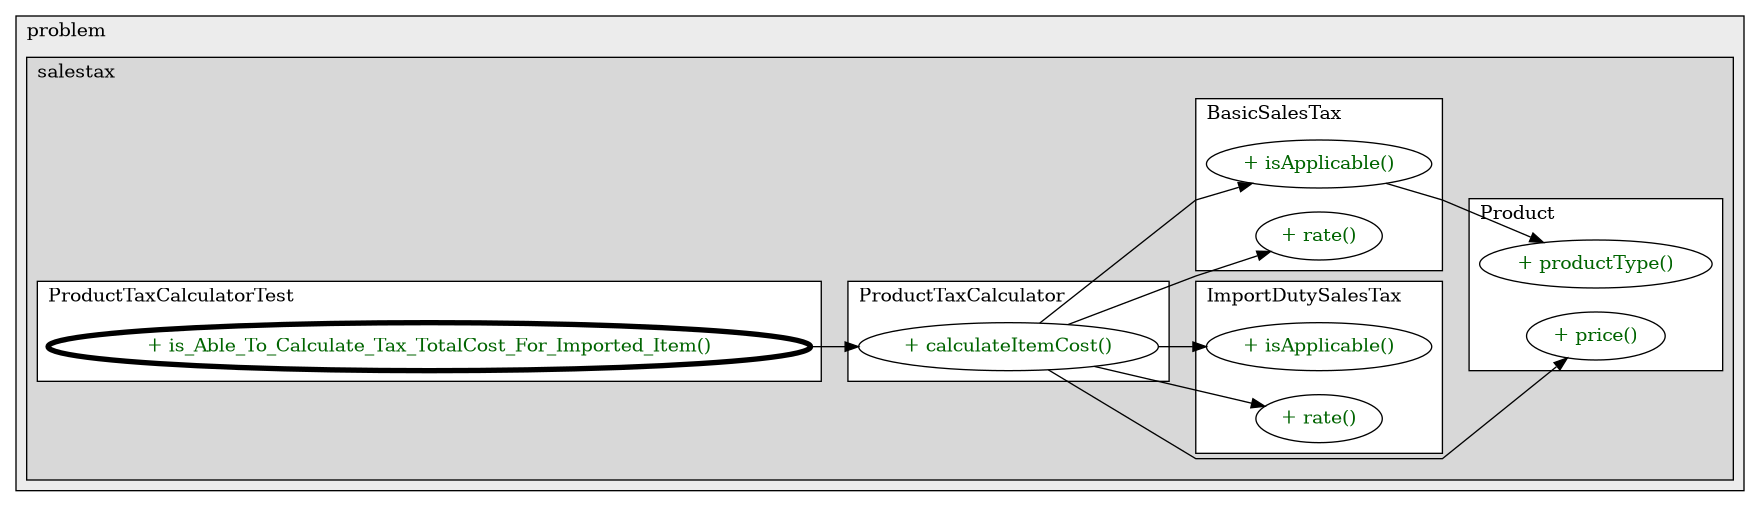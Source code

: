 @startuml

/' diagram meta data start
config=CallConfiguration;
{
  "rootMethod": "com.problem.salestax.test.ProductTaxCalculatorTest#is_Able_To_Calculate_Tax_TotalCost_For_Imported_Item()",
  "projectClassification": {
    "searchMode": "OpenProject", // OpenProject, AllProjects
    "includedProjects": "",
    "pathEndKeywords": "*.impl",
    "isClientPath": "",
    "isClientName": "",
    "isTestPath": "",
    "isTestName": "",
    "isMappingPath": "",
    "isMappingName": "",
    "isDataAccessPath": "",
    "isDataAccessName": "",
    "isDataStructurePath": "",
    "isDataStructureName": "",
    "isInterfaceStructuresPath": "",
    "isInterfaceStructuresName": "",
    "isEntryPointPath": "",
    "isEntryPointName": "",
    "treatFinalFieldsAsMandatory": false
  },
  "graphRestriction": {
    "classPackageExcludeFilter": "",
    "classPackageIncludeFilter": "",
    "classNameExcludeFilter": "",
    "classNameIncludeFilter": "",
    "methodNameExcludeFilter": "",
    "methodNameIncludeFilter": "",
    "removeByInheritance": "", // inheritance/annotation based filtering is done in a second step
    "removeByAnnotation": "",
    "removeByClassPackage": "", // cleanup the graph after inheritance/annotation based filtering is done
    "removeByClassName": "",
    "cutMappings": false,
    "cutEnum": true,
    "cutTests": true,
    "cutClient": true,
    "cutDataAccess": true,
    "cutInterfaceStructures": true,
    "cutDataStructures": true,
    "cutGetterAndSetter": true,
    "cutConstructors": true
  },
  "graphTraversal": {
    "forwardDepth": 3,
    "backwardDepth": 3,
    "classPackageExcludeFilter": "",
    "classPackageIncludeFilter": "",
    "classNameExcludeFilter": "",
    "classNameIncludeFilter": "",
    "methodNameExcludeFilter": "",
    "methodNameIncludeFilter": "",
    "hideMappings": false,
    "hideDataStructures": false,
    "hidePrivateMethods": true,
    "hideInterfaceCalls": true, // indirection: implementation -> interface (is hidden) -> implementation
    "onlyShowApplicationEntryPoints": false, // root node is included
    "useMethodCallsForStructureDiagram": "ForwardOnly" // ForwardOnly, BothDirections, No
  },
  "details": {
    "aggregation": "GroupByClass", // ByClass, GroupByClass, None
    "showMethodParametersTypes": false,
    "showMethodParametersNames": false,
    "showMethodReturnType": false,
    "showPackageLevels": 2,
    "showCallOrder": false,
    "edgeMode": "MethodsOnly", // TypesOnly, MethodsOnly, TypesAndMethods, MethodsAndDirectTypeUsage
    "showDetailedClassStructure": false
  },
  "rootClass": "com.problem.salestax.test.ProductTaxCalculatorTest",
  "extensionCallbackMethod": "" // qualified.class.name#methodName - signature: public static String method(String)
}
diagram meta data end '/



digraph g {
    rankdir="LR"
    splines=polyline
    

'nodes 
subgraph cluster_309542241 { 
   	label=problem
	labeljust=l
	fillcolor="#ececec"
	style=filled
   
   subgraph cluster_151715214 { 
   	label=salestax
	labeljust=l
	fillcolor="#d8d8d8"
	style=filled
   
   subgraph cluster_1088267204 { 
   	label=Product
	labeljust=l
	fillcolor=white
	style=filled
   
   Product98274725XXXprice0[
	label="+ price()"
	style=filled
	fillcolor=white
	tooltip="Product

null"
	fontcolor=darkgreen
];

Product98274725XXXproductType0[
	label="+ productType()"
	style=filled
	fillcolor=white
	tooltip="Product

null"
	fontcolor=darkgreen
];
} 

subgraph cluster_1352565453 { 
   	label=ImportDutySalesTax
	labeljust=l
	fillcolor=white
	style=filled
   
   ImportDutySalesTax98274725XXXisApplicable1355179215[
	label="+ isApplicable()"
	style=filled
	fillcolor=white
	tooltip="ImportDutySalesTax

null"
	fontcolor=darkgreen
];

ImportDutySalesTax98274725XXXrate0[
	label="+ rate()"
	style=filled
	fillcolor=white
	tooltip="ImportDutySalesTax

null"
	fontcolor=darkgreen
];
} 

subgraph cluster_234479910 { 
   	label=BasicSalesTax
	labeljust=l
	fillcolor=white
	style=filled
   
   BasicSalesTax98274725XXXisApplicable1355179215[
	label="+ isApplicable()"
	style=filled
	fillcolor=white
	tooltip="BasicSalesTax

null"
	fontcolor=darkgreen
];

BasicSalesTax98274725XXXrate0[
	label="+ rate()"
	style=filled
	fillcolor=white
	tooltip="BasicSalesTax

null"
	fontcolor=darkgreen
];
} 

subgraph cluster_393526201 { 
   	label=ProductTaxCalculatorTest
	labeljust=l
	fillcolor=white
	style=filled
   
   ProductTaxCalculatorTest489010107XXXis_Able_To_Calculate_Tax_TotalCost_For_Imported_Item0[
	label="+ is_Able_To_Calculate_Tax_TotalCost_For_Imported_Item()"
	style=filled
	fillcolor=white
	tooltip="ProductTaxCalculatorTest

null"
	penwidth=4
	fontcolor=darkgreen
];
} 

subgraph cluster_939868721 { 
   	label=ProductTaxCalculator
	labeljust=l
	fillcolor=white
	style=filled
   
   ProductTaxCalculator98274725XXXcalculateItemCost593810101[
	label="+ calculateItemCost()"
	style=filled
	fillcolor=white
	tooltip="ProductTaxCalculator

null"
	fontcolor=darkgreen
];
} 
} 
} 

'edges    
BasicSalesTax98274725XXXisApplicable1355179215 -> Product98274725XXXproductType0;
ProductTaxCalculator98274725XXXcalculateItemCost593810101 -> BasicSalesTax98274725XXXisApplicable1355179215;
ProductTaxCalculator98274725XXXcalculateItemCost593810101 -> BasicSalesTax98274725XXXrate0;
ProductTaxCalculator98274725XXXcalculateItemCost593810101 -> ImportDutySalesTax98274725XXXisApplicable1355179215;
ProductTaxCalculator98274725XXXcalculateItemCost593810101 -> ImportDutySalesTax98274725XXXrate0;
ProductTaxCalculator98274725XXXcalculateItemCost593810101 -> Product98274725XXXprice0;
ProductTaxCalculatorTest489010107XXXis_Able_To_Calculate_Tax_TotalCost_For_Imported_Item0 -> ProductTaxCalculator98274725XXXcalculateItemCost593810101;
    
}
@enduml